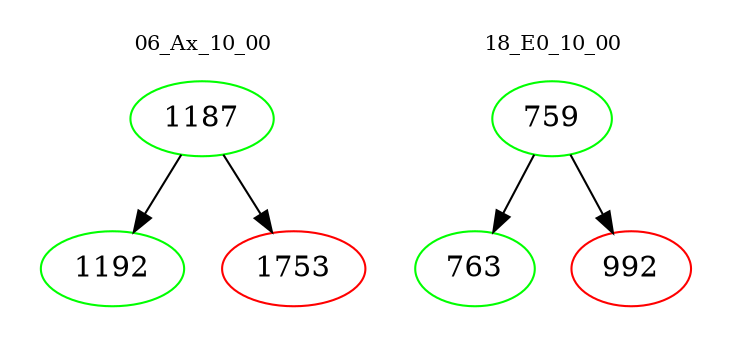 digraph{
subgraph cluster_0 {
color = white
label = "06_Ax_10_00";
fontsize=10;
T0_1187 [label="1187", color="green"]
T0_1187 -> T0_1192 [color="black"]
T0_1192 [label="1192", color="green"]
T0_1187 -> T0_1753 [color="black"]
T0_1753 [label="1753", color="red"]
}
subgraph cluster_1 {
color = white
label = "18_E0_10_00";
fontsize=10;
T1_759 [label="759", color="green"]
T1_759 -> T1_763 [color="black"]
T1_763 [label="763", color="green"]
T1_759 -> T1_992 [color="black"]
T1_992 [label="992", color="red"]
}
}
